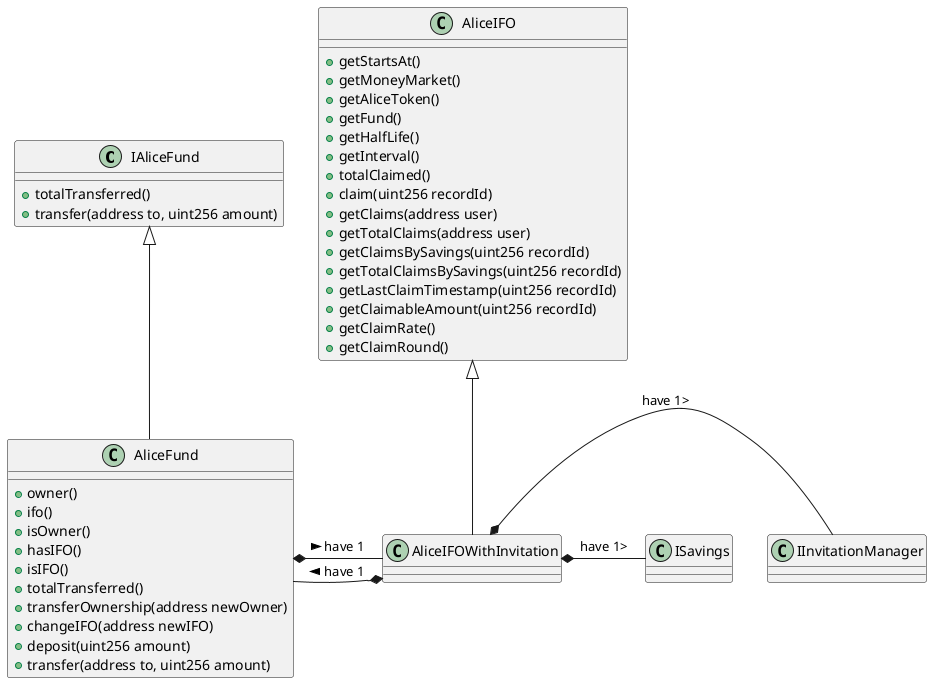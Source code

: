 @startuml
class IAliceFund {
+ totalTransferred()
+ transfer(address to, uint256 amount)
}

class AliceIFO {
+ getStartsAt()
+ getMoneyMarket()
+ getAliceToken()
+ getFund()
+ getHalfLife()
+ getInterval()
+ totalClaimed()
+ claim(uint256 recordId)
+ getClaims(address user)
+ getTotalClaims(address user)
+ getClaimsBySavings(uint256 recordId)
+ getTotalClaimsBySavings(uint256 recordId)
+ getLastClaimTimestamp(uint256 recordId)
+ getClaimableAmount(uint256 recordId)
+ getClaimRate()
+ getClaimRound()
}

class AliceIFOWithInvitation {

}

class AliceFund {
+ owner()
+ ifo()
+ isOwner()
+ hasIFO()
+ isIFO()
+ totalTransferred()
+ transferOwnership(address newOwner)
+ changeIFO(address newIFO)
+ deposit(uint256 amount)
+ transfer(address to, uint256 amount)
}
IAliceFund <|-- AliceFund
AliceIFO <|-- AliceIFOWithInvitation
AliceFund *- AliceIFOWithInvitation : have 1 >
AliceIFOWithInvitation *- AliceFund : have 1 >
AliceIFOWithInvitation *- ISavings : have 1>
AliceIFOWithInvitation *- IInvitationManager: have 1>
@enduml
